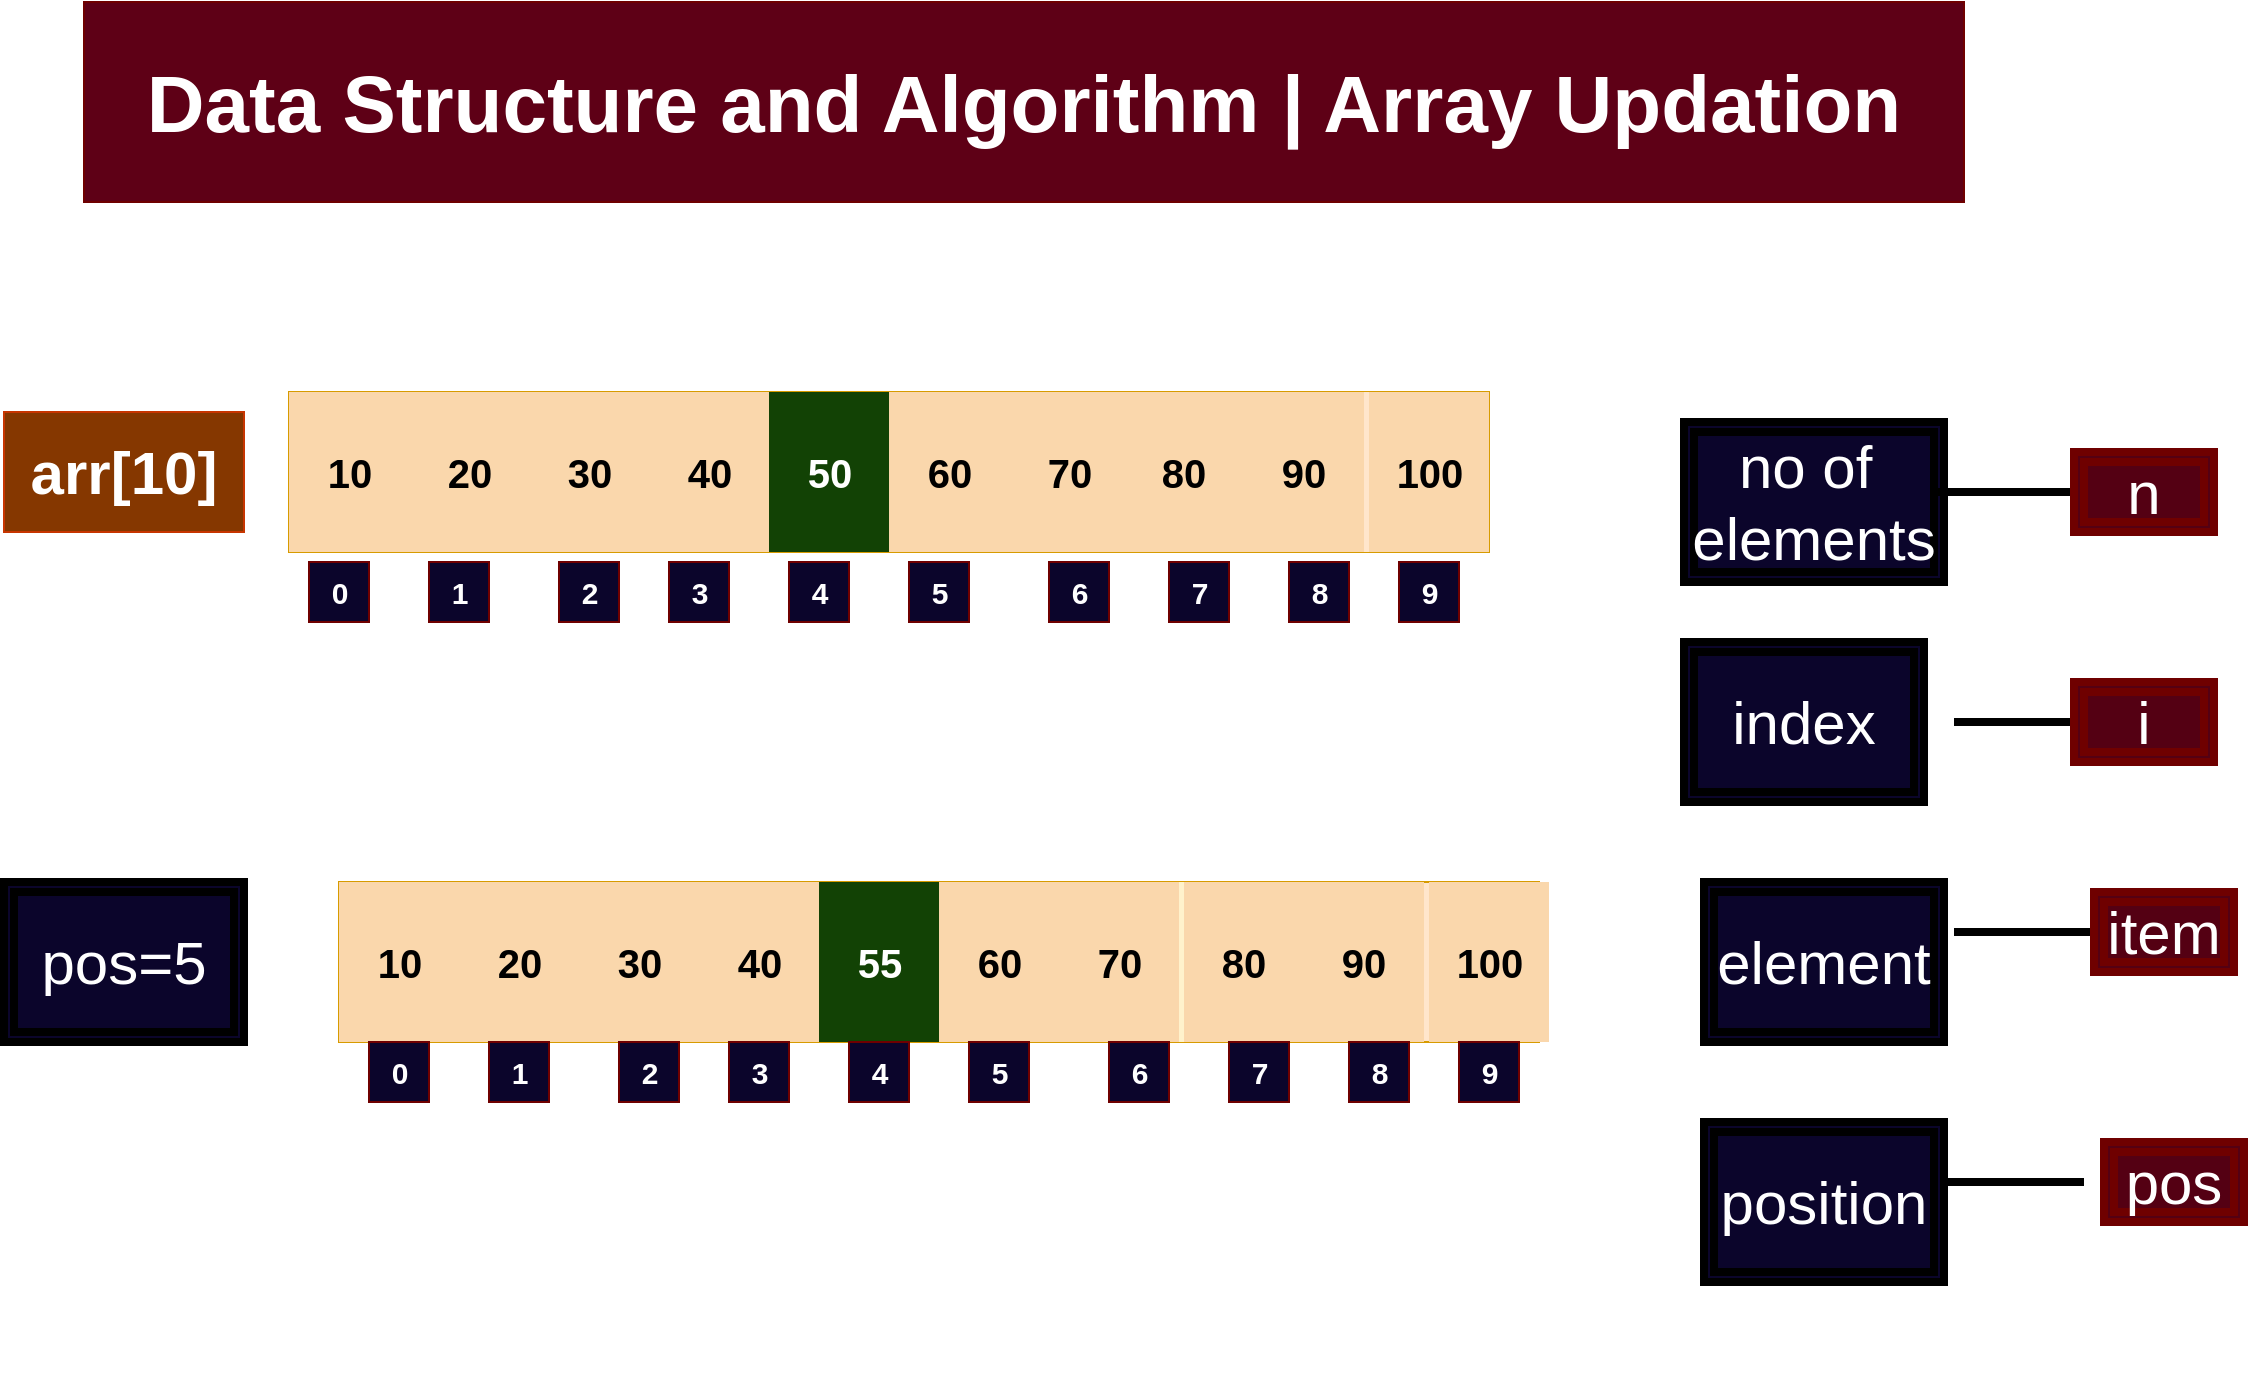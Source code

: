 <mxfile version="15.4.0" type="device"><diagram id="fEW0aYaoogDA2P5EWgq8" name="Page-1"><mxGraphModel dx="1476" dy="1727" grid="1" gridSize="10" guides="1" tooltips="1" connect="1" arrows="1" fold="1" page="1" pageScale="1" pageWidth="850" pageHeight="1100" math="0" shadow="0"><root><mxCell id="0"/><mxCell id="1" parent="0"/><mxCell id="r_oZzRikkNeSPSxR0DLN-1" value="&lt;font style=&quot;font-size: 40px&quot;&gt;Data Structure and Algorithm | Array Updation&lt;/font&gt;" style="rounded=0;whiteSpace=wrap;html=1;fillColor=#5E0016;strokeColor=#6F0000;fontColor=#ffffff;fontSize=30;fontStyle=1" parent="1" vertex="1"><mxGeometry x="250" y="-80" width="940" height="100" as="geometry"/></mxCell><mxCell id="r_oZzRikkNeSPSxR0DLN-68" value="&lt;font style=&quot;font-size: 30px&quot;&gt;position&lt;/font&gt;" style="shape=ext;double=1;rounded=0;whiteSpace=wrap;html=1;fontSize=15;fontColor=#FFFFFF;strokeWidth=4;fillColor=#0B052B;" parent="1" vertex="1"><mxGeometry x="1060" y="480" width="120" height="80" as="geometry"/></mxCell><mxCell id="r_oZzRikkNeSPSxR0DLN-72" value="&lt;font style=&quot;font-size: 30px&quot;&gt;index&lt;/font&gt;" style="shape=ext;double=1;rounded=0;whiteSpace=wrap;html=1;fontSize=15;fontColor=#FFFFFF;strokeWidth=4;fillColor=#0B052B;" parent="1" vertex="1"><mxGeometry x="1050" y="240" width="120" height="80" as="geometry"/></mxCell><mxCell id="r_oZzRikkNeSPSxR0DLN-73" value="" style="line;strokeWidth=4;html=1;perimeter=backbonePerimeter;points=[];outlineConnect=0;fontSize=15;fontColor=#FFFFFF;fillColor=#0B052B;" parent="1" vertex="1"><mxGeometry x="1185" y="275" width="70" height="10" as="geometry"/></mxCell><mxCell id="r_oZzRikkNeSPSxR0DLN-74" value="&lt;font style=&quot;font-size: 30px&quot;&gt;i&lt;/font&gt;" style="shape=ext;double=1;rounded=0;whiteSpace=wrap;html=1;fontSize=15;fontColor=#ffffff;strokeWidth=4;fillColor=#540013;strokeColor=#6F0000;" parent="1" vertex="1"><mxGeometry x="1245" y="260" width="70" height="40" as="geometry"/></mxCell><mxCell id="r_oZzRikkNeSPSxR0DLN-76" value="&lt;span style=&quot;font-size: 30px&quot;&gt;no of&amp;nbsp;&lt;br&gt;elements&lt;br&gt;&lt;/span&gt;" style="shape=ext;double=1;rounded=0;whiteSpace=wrap;html=1;fontSize=15;fontColor=#FFFFFF;strokeWidth=4;fillColor=#0B052B;" parent="1" vertex="1"><mxGeometry x="1050" y="130" width="130" height="80" as="geometry"/></mxCell><mxCell id="r_oZzRikkNeSPSxR0DLN-77" value="" style="line;strokeWidth=4;html=1;perimeter=backbonePerimeter;points=[];outlineConnect=0;fontSize=15;fontColor=#FFFFFF;fillColor=#0B052B;" parent="1" vertex="1"><mxGeometry x="1175" y="160" width="70" height="10" as="geometry"/></mxCell><mxCell id="r_oZzRikkNeSPSxR0DLN-78" value="&lt;span style=&quot;font-size: 30px&quot;&gt;n&lt;/span&gt;" style="shape=ext;double=1;rounded=0;whiteSpace=wrap;html=1;fontSize=15;fontColor=#ffffff;strokeWidth=4;fillColor=#540013;strokeColor=#6F0000;" parent="1" vertex="1"><mxGeometry x="1245" y="145" width="70" height="40" as="geometry"/></mxCell><mxCell id="r_oZzRikkNeSPSxR0DLN-84" value="&lt;font style=&quot;font-size: 30px&quot;&gt;element&lt;/font&gt;" style="shape=ext;double=1;rounded=0;whiteSpace=wrap;html=1;fontSize=15;fontColor=#FFFFFF;strokeWidth=4;fillColor=#0B052B;" parent="1" vertex="1"><mxGeometry x="1060" y="360" width="120" height="80" as="geometry"/></mxCell><mxCell id="r_oZzRikkNeSPSxR0DLN-85" value="" style="line;strokeWidth=4;html=1;perimeter=backbonePerimeter;points=[];outlineConnect=0;fontSize=15;fontColor=#FFFFFF;fillColor=#0B052B;" parent="1" vertex="1"><mxGeometry x="1185" y="380" width="70" height="10" as="geometry"/></mxCell><mxCell id="r_oZzRikkNeSPSxR0DLN-86" value="&lt;span style=&quot;font-size: 30px&quot;&gt;item&lt;/span&gt;" style="shape=ext;double=1;rounded=0;whiteSpace=wrap;html=1;fontSize=15;fontColor=#ffffff;strokeWidth=4;fillColor=#540013;strokeColor=#6F0000;" parent="1" vertex="1"><mxGeometry x="1255" y="365" width="70" height="40" as="geometry"/></mxCell><mxCell id="r_oZzRikkNeSPSxR0DLN-88" value="&lt;span style=&quot;font-size: 30px&quot;&gt;pos=5&lt;/span&gt;" style="shape=ext;double=1;rounded=0;whiteSpace=wrap;html=1;fontSize=15;fontColor=#FFFFFF;strokeWidth=4;fillColor=#0B052B;" parent="1" vertex="1"><mxGeometry x="210" y="360" width="120" height="80" as="geometry"/></mxCell><mxCell id="cpJzgQ7UA6_Exln5xM9Y-13" value="0" style="rounded=0;whiteSpace=wrap;html=1;fontSize=15;fontColor=#ffffff;fillColor=#0B052B;strokeColor=#6F0000;fontStyle=1" parent="1" vertex="1"><mxGeometry x="362.5" y="200" width="30" height="30" as="geometry"/></mxCell><mxCell id="cpJzgQ7UA6_Exln5xM9Y-14" value="1" style="rounded=0;whiteSpace=wrap;html=1;fontSize=15;fontColor=#ffffff;fillColor=#0B052B;strokeColor=#6F0000;fontStyle=1" parent="1" vertex="1"><mxGeometry x="422.5" y="200" width="30" height="30" as="geometry"/></mxCell><mxCell id="cpJzgQ7UA6_Exln5xM9Y-15" value="2" style="rounded=0;whiteSpace=wrap;html=1;fontSize=15;fontColor=#ffffff;fillColor=#0B052B;strokeColor=#6F0000;fontStyle=1" parent="1" vertex="1"><mxGeometry x="487.5" y="200" width="30" height="30" as="geometry"/></mxCell><mxCell id="cpJzgQ7UA6_Exln5xM9Y-16" value="3" style="rounded=0;whiteSpace=wrap;html=1;fontSize=15;fontColor=#ffffff;fillColor=#0B052B;strokeColor=#6F0000;fontStyle=1" parent="1" vertex="1"><mxGeometry x="542.5" y="200" width="30" height="30" as="geometry"/></mxCell><mxCell id="cpJzgQ7UA6_Exln5xM9Y-17" value="4" style="rounded=0;whiteSpace=wrap;html=1;fontSize=15;fontColor=#ffffff;fillColor=#0B052B;strokeColor=#6F0000;fontStyle=1" parent="1" vertex="1"><mxGeometry x="602.5" y="200" width="30" height="30" as="geometry"/></mxCell><mxCell id="cpJzgQ7UA6_Exln5xM9Y-18" value="5" style="rounded=0;whiteSpace=wrap;html=1;fontSize=15;fontColor=#ffffff;fillColor=#0B052B;strokeColor=#6F0000;fontStyle=1" parent="1" vertex="1"><mxGeometry x="662.5" y="200" width="30" height="30" as="geometry"/></mxCell><mxCell id="cpJzgQ7UA6_Exln5xM9Y-19" value="6" style="rounded=0;whiteSpace=wrap;html=1;fontSize=15;fontColor=#ffffff;fillColor=#0B052B;strokeColor=#6F0000;fontStyle=1" parent="1" vertex="1"><mxGeometry x="732.5" y="200" width="30" height="30" as="geometry"/></mxCell><mxCell id="cpJzgQ7UA6_Exln5xM9Y-20" value="7" style="rounded=0;whiteSpace=wrap;html=1;fontSize=15;fontColor=#ffffff;fillColor=#0B052B;strokeColor=#6F0000;fontStyle=1" parent="1" vertex="1"><mxGeometry x="792.5" y="200" width="30" height="30" as="geometry"/></mxCell><mxCell id="cpJzgQ7UA6_Exln5xM9Y-21" value="8" style="rounded=0;whiteSpace=wrap;html=1;fontSize=15;fontColor=#ffffff;fillColor=#0B052B;strokeColor=#6F0000;fontStyle=1" parent="1" vertex="1"><mxGeometry x="852.5" y="200" width="30" height="30" as="geometry"/></mxCell><mxCell id="cpJzgQ7UA6_Exln5xM9Y-22" value="9" style="rounded=0;whiteSpace=wrap;html=1;fontSize=15;fontColor=#ffffff;fillColor=#0B052B;strokeColor=#6F0000;fontStyle=1" parent="1" vertex="1"><mxGeometry x="907.5" y="200" width="30" height="30" as="geometry"/></mxCell><mxCell id="cpJzgQ7UA6_Exln5xM9Y-23" value="arr[10]" style="rounded=0;whiteSpace=wrap;html=1;fontSize=30;fillColor=#853700;fontColor=#FFFFFF;fontStyle=1;strokeColor=#C73500;" parent="1" vertex="1"><mxGeometry x="210" y="125" width="120" height="60" as="geometry"/></mxCell><mxCell id="cpJzgQ7UA6_Exln5xM9Y-27" value="&lt;font style=&quot;font-size: 30px&quot;&gt;pos&lt;/font&gt;" style="shape=ext;double=1;rounded=0;whiteSpace=wrap;html=1;fontSize=15;fontColor=#ffffff;strokeWidth=4;fillColor=#540013;strokeColor=#6F0000;" parent="1" vertex="1"><mxGeometry x="1260" y="490" width="70" height="40" as="geometry"/></mxCell><mxCell id="XD-kfRIgR6uz822lRo33-6" value="" style="line;strokeWidth=4;html=1;perimeter=backbonePerimeter;points=[];outlineConnect=0;fontSize=15;fontColor=#FFFFFF;fillColor=#0B052B;" parent="1" vertex="1"><mxGeometry x="1180" y="410" width="70" height="200" as="geometry"/></mxCell><mxCell id="jb9zDvZok6KgSBpxABca-1" value="" style="shape=table;startSize=0;container=1;collapsible=0;childLayout=tableLayout;fontSize=20;fillColor=#ffe6cc;strokeColor=#d79b00;fontColor=#000000;" vertex="1" parent="1"><mxGeometry x="352.5" y="115" width="600" height="80" as="geometry"/></mxCell><mxCell id="jb9zDvZok6KgSBpxABca-2" value="" style="shape=partialRectangle;collapsible=0;dropTarget=0;pointerEvents=0;fillColor=none;top=0;left=0;bottom=0;right=0;points=[[0,0.5],[1,0.5]];portConstraint=eastwest;fontSize=20;fontColor=#FFFFFF;" vertex="1" parent="jb9zDvZok6KgSBpxABca-1"><mxGeometry width="600" height="80" as="geometry"/></mxCell><mxCell id="jb9zDvZok6KgSBpxABca-3" value="10" style="shape=partialRectangle;html=1;whiteSpace=wrap;connectable=0;overflow=hidden;fillColor=#fad7ac;top=0;left=0;bottom=0;right=0;pointerEvents=1;fontSize=20;fontStyle=1;strokeColor=#b46504;" vertex="1" parent="jb9zDvZok6KgSBpxABca-2"><mxGeometry width="60" height="80" as="geometry"><mxRectangle width="60" height="80" as="alternateBounds"/></mxGeometry></mxCell><mxCell id="jb9zDvZok6KgSBpxABca-4" value="20" style="shape=partialRectangle;html=1;whiteSpace=wrap;connectable=0;overflow=hidden;fillColor=#fad7ac;top=0;left=0;bottom=0;right=0;pointerEvents=1;fontSize=20;fontStyle=1;strokeColor=#b46504;" vertex="1" parent="jb9zDvZok6KgSBpxABca-2"><mxGeometry x="60" width="60" height="80" as="geometry"><mxRectangle width="60" height="80" as="alternateBounds"/></mxGeometry></mxCell><mxCell id="jb9zDvZok6KgSBpxABca-5" value="30" style="shape=partialRectangle;html=1;whiteSpace=wrap;connectable=0;overflow=hidden;fillColor=#fad7ac;top=0;left=0;bottom=0;right=0;pointerEvents=1;fontSize=20;fontStyle=1;strokeColor=#b46504;" vertex="1" parent="jb9zDvZok6KgSBpxABca-2"><mxGeometry x="120" width="60" height="80" as="geometry"><mxRectangle width="60" height="80" as="alternateBounds"/></mxGeometry></mxCell><mxCell id="jb9zDvZok6KgSBpxABca-6" value="40" style="shape=partialRectangle;html=1;whiteSpace=wrap;connectable=0;overflow=hidden;fillColor=#fad7ac;top=0;left=0;bottom=0;right=0;pointerEvents=1;fontSize=20;fontStyle=1;strokeColor=#b46504;" vertex="1" parent="jb9zDvZok6KgSBpxABca-2"><mxGeometry x="180" width="60" height="80" as="geometry"><mxRectangle width="60" height="80" as="alternateBounds"/></mxGeometry></mxCell><mxCell id="jb9zDvZok6KgSBpxABca-7" value="50" style="shape=partialRectangle;html=1;whiteSpace=wrap;connectable=0;overflow=hidden;fillColor=#124205;top=0;left=0;bottom=0;right=0;pointerEvents=1;fontSize=20;fontStyle=1;strokeColor=#b85450;fontColor=#FFFFFF;" vertex="1" parent="jb9zDvZok6KgSBpxABca-2"><mxGeometry x="240" width="60" height="80" as="geometry"><mxRectangle width="60" height="80" as="alternateBounds"/></mxGeometry></mxCell><mxCell id="jb9zDvZok6KgSBpxABca-8" value="60" style="shape=partialRectangle;html=1;whiteSpace=wrap;connectable=0;overflow=hidden;fillColor=#fad7ac;top=0;left=0;bottom=0;right=0;pointerEvents=1;fontSize=20;fontStyle=1;strokeColor=#b46504;" vertex="1" parent="jb9zDvZok6KgSBpxABca-2"><mxGeometry x="300" width="60" height="80" as="geometry"><mxRectangle width="60" height="80" as="alternateBounds"/></mxGeometry></mxCell><mxCell id="jb9zDvZok6KgSBpxABca-9" value="70" style="shape=partialRectangle;html=1;whiteSpace=wrap;connectable=0;overflow=hidden;fillColor=#fad7ac;top=0;left=0;bottom=0;right=0;pointerEvents=1;fontSize=20;fontStyle=1;strokeColor=#b46504;" vertex="1" parent="jb9zDvZok6KgSBpxABca-2"><mxGeometry x="360" width="60" height="80" as="geometry"><mxRectangle width="60" height="80" as="alternateBounds"/></mxGeometry></mxCell><mxCell id="jb9zDvZok6KgSBpxABca-10" value="" style="shape=partialRectangle;html=1;whiteSpace=wrap;connectable=0;overflow=hidden;fillColor=#fff2cc;top=0;left=0;bottom=0;right=0;pointerEvents=1;fontSize=20;fontStyle=1;strokeColor=#d6b656;" vertex="1" parent="jb9zDvZok6KgSBpxABca-2"><mxGeometry x="420" width="60" height="80" as="geometry"><mxRectangle width="60" height="80" as="alternateBounds"/></mxGeometry></mxCell><mxCell id="jb9zDvZok6KgSBpxABca-11" value="" style="shape=partialRectangle;html=1;whiteSpace=wrap;connectable=0;overflow=hidden;fillColor=#ffe6cc;top=0;left=0;bottom=0;right=0;pointerEvents=1;fontSize=20;fontStyle=1;strokeColor=#d79b00;" vertex="1" parent="jb9zDvZok6KgSBpxABca-2"><mxGeometry x="480" width="60" height="80" as="geometry"><mxRectangle width="60" height="80" as="alternateBounds"/></mxGeometry></mxCell><mxCell id="jb9zDvZok6KgSBpxABca-12" value="" style="shape=partialRectangle;html=1;whiteSpace=wrap;connectable=0;overflow=hidden;fillColor=none;top=0;left=0;bottom=0;right=0;pointerEvents=1;fontSize=20;fontColor=#FFFFFF;fontStyle=1" vertex="1" parent="jb9zDvZok6KgSBpxABca-2"><mxGeometry x="540" width="60" height="80" as="geometry"><mxRectangle width="60" height="80" as="alternateBounds"/></mxGeometry></mxCell><mxCell id="jb9zDvZok6KgSBpxABca-13" value="80" style="shape=partialRectangle;html=1;whiteSpace=wrap;connectable=0;overflow=hidden;fillColor=#fad7ac;top=0;left=0;bottom=0;right=0;pointerEvents=1;fontSize=20;fontStyle=1;strokeColor=#b46504;" vertex="1" parent="1"><mxGeometry x="770" y="115" width="60" height="80" as="geometry"><mxRectangle width="60" height="80" as="alternateBounds"/></mxGeometry></mxCell><mxCell id="jb9zDvZok6KgSBpxABca-14" value="90" style="shape=partialRectangle;html=1;whiteSpace=wrap;connectable=0;overflow=hidden;fillColor=#fad7ac;top=0;left=0;bottom=0;right=0;pointerEvents=1;fontSize=20;fontStyle=1;strokeColor=#b46504;" vertex="1" parent="1"><mxGeometry x="830" y="115" width="60" height="80" as="geometry"><mxRectangle width="60" height="80" as="alternateBounds"/></mxGeometry></mxCell><mxCell id="jb9zDvZok6KgSBpxABca-15" value="100" style="shape=partialRectangle;html=1;whiteSpace=wrap;connectable=0;overflow=hidden;fillColor=#fad7ac;top=0;left=0;bottom=0;right=0;pointerEvents=1;fontSize=20;fontStyle=1;strokeColor=#b46504;" vertex="1" parent="1"><mxGeometry x="892.5" y="115" width="60" height="80" as="geometry"><mxRectangle width="60" height="80" as="alternateBounds"/></mxGeometry></mxCell><mxCell id="jb9zDvZok6KgSBpxABca-18" value="" style="shape=table;startSize=0;container=1;collapsible=0;childLayout=tableLayout;fontSize=20;fillColor=#ffe6cc;strokeColor=#d79b00;fontColor=#000000;" vertex="1" parent="1"><mxGeometry x="377.5" y="360" width="600" height="80" as="geometry"/></mxCell><mxCell id="jb9zDvZok6KgSBpxABca-19" value="" style="shape=partialRectangle;collapsible=0;dropTarget=0;pointerEvents=0;fillColor=none;top=0;left=0;bottom=0;right=0;points=[[0,0.5],[1,0.5]];portConstraint=eastwest;fontSize=20;fontColor=#FFFFFF;" vertex="1" parent="jb9zDvZok6KgSBpxABca-18"><mxGeometry width="600" height="80" as="geometry"/></mxCell><mxCell id="jb9zDvZok6KgSBpxABca-20" value="10" style="shape=partialRectangle;html=1;whiteSpace=wrap;connectable=0;overflow=hidden;fillColor=#fad7ac;top=0;left=0;bottom=0;right=0;pointerEvents=1;fontSize=20;fontStyle=1;strokeColor=#b46504;" vertex="1" parent="jb9zDvZok6KgSBpxABca-19"><mxGeometry width="60" height="80" as="geometry"><mxRectangle width="60" height="80" as="alternateBounds"/></mxGeometry></mxCell><mxCell id="jb9zDvZok6KgSBpxABca-21" value="20" style="shape=partialRectangle;html=1;whiteSpace=wrap;connectable=0;overflow=hidden;fillColor=#fad7ac;top=0;left=0;bottom=0;right=0;pointerEvents=1;fontSize=20;fontStyle=1;strokeColor=#b46504;" vertex="1" parent="jb9zDvZok6KgSBpxABca-19"><mxGeometry x="60" width="60" height="80" as="geometry"><mxRectangle width="60" height="80" as="alternateBounds"/></mxGeometry></mxCell><mxCell id="jb9zDvZok6KgSBpxABca-22" value="30" style="shape=partialRectangle;html=1;whiteSpace=wrap;connectable=0;overflow=hidden;fillColor=#fad7ac;top=0;left=0;bottom=0;right=0;pointerEvents=1;fontSize=20;fontStyle=1;strokeColor=#b46504;" vertex="1" parent="jb9zDvZok6KgSBpxABca-19"><mxGeometry x="120" width="60" height="80" as="geometry"><mxRectangle width="60" height="80" as="alternateBounds"/></mxGeometry></mxCell><mxCell id="jb9zDvZok6KgSBpxABca-23" value="40" style="shape=partialRectangle;html=1;whiteSpace=wrap;connectable=0;overflow=hidden;fillColor=#fad7ac;top=0;left=0;bottom=0;right=0;pointerEvents=1;fontSize=20;fontStyle=1;strokeColor=#b46504;" vertex="1" parent="jb9zDvZok6KgSBpxABca-19"><mxGeometry x="180" width="60" height="80" as="geometry"><mxRectangle width="60" height="80" as="alternateBounds"/></mxGeometry></mxCell><mxCell id="jb9zDvZok6KgSBpxABca-24" value="55" style="shape=partialRectangle;html=1;whiteSpace=wrap;connectable=0;overflow=hidden;fillColor=#124205;top=0;left=0;bottom=0;right=0;pointerEvents=1;fontSize=20;fontStyle=1;strokeColor=#b85450;fontColor=#FFFFFF;" vertex="1" parent="jb9zDvZok6KgSBpxABca-19"><mxGeometry x="240" width="60" height="80" as="geometry"><mxRectangle width="60" height="80" as="alternateBounds"/></mxGeometry></mxCell><mxCell id="jb9zDvZok6KgSBpxABca-25" value="60" style="shape=partialRectangle;html=1;whiteSpace=wrap;connectable=0;overflow=hidden;fillColor=#fad7ac;top=0;left=0;bottom=0;right=0;pointerEvents=1;fontSize=20;fontStyle=1;strokeColor=#b46504;" vertex="1" parent="jb9zDvZok6KgSBpxABca-19"><mxGeometry x="300" width="60" height="80" as="geometry"><mxRectangle width="60" height="80" as="alternateBounds"/></mxGeometry></mxCell><mxCell id="jb9zDvZok6KgSBpxABca-26" value="70" style="shape=partialRectangle;html=1;whiteSpace=wrap;connectable=0;overflow=hidden;fillColor=#fad7ac;top=0;left=0;bottom=0;right=0;pointerEvents=1;fontSize=20;fontStyle=1;strokeColor=#b46504;" vertex="1" parent="jb9zDvZok6KgSBpxABca-19"><mxGeometry x="360" width="60" height="80" as="geometry"><mxRectangle width="60" height="80" as="alternateBounds"/></mxGeometry></mxCell><mxCell id="jb9zDvZok6KgSBpxABca-27" value="" style="shape=partialRectangle;html=1;whiteSpace=wrap;connectable=0;overflow=hidden;fillColor=#fff2cc;top=0;left=0;bottom=0;right=0;pointerEvents=1;fontSize=20;fontStyle=1;strokeColor=#d6b656;" vertex="1" parent="jb9zDvZok6KgSBpxABca-19"><mxGeometry x="420" width="60" height="80" as="geometry"><mxRectangle width="60" height="80" as="alternateBounds"/></mxGeometry></mxCell><mxCell id="jb9zDvZok6KgSBpxABca-28" value="" style="shape=partialRectangle;html=1;whiteSpace=wrap;connectable=0;overflow=hidden;fillColor=#ffe6cc;top=0;left=0;bottom=0;right=0;pointerEvents=1;fontSize=20;fontStyle=1;strokeColor=#d79b00;" vertex="1" parent="jb9zDvZok6KgSBpxABca-19"><mxGeometry x="480" width="60" height="80" as="geometry"><mxRectangle width="60" height="80" as="alternateBounds"/></mxGeometry></mxCell><mxCell id="jb9zDvZok6KgSBpxABca-29" value="" style="shape=partialRectangle;html=1;whiteSpace=wrap;connectable=0;overflow=hidden;fillColor=none;top=0;left=0;bottom=0;right=0;pointerEvents=1;fontSize=20;fontColor=#FFFFFF;fontStyle=1" vertex="1" parent="jb9zDvZok6KgSBpxABca-19"><mxGeometry x="540" width="60" height="80" as="geometry"><mxRectangle width="60" height="80" as="alternateBounds"/></mxGeometry></mxCell><mxCell id="jb9zDvZok6KgSBpxABca-30" value="80" style="shape=partialRectangle;html=1;whiteSpace=wrap;connectable=0;overflow=hidden;fillColor=#fad7ac;top=0;left=0;bottom=0;right=0;pointerEvents=1;fontSize=20;fontStyle=1;strokeColor=#b46504;" vertex="1" parent="1"><mxGeometry x="800" y="360" width="60" height="80" as="geometry"><mxRectangle width="60" height="80" as="alternateBounds"/></mxGeometry></mxCell><mxCell id="jb9zDvZok6KgSBpxABca-31" value="90" style="shape=partialRectangle;html=1;whiteSpace=wrap;connectable=0;overflow=hidden;fillColor=#fad7ac;top=0;left=0;bottom=0;right=0;pointerEvents=1;fontSize=20;fontStyle=1;strokeColor=#b46504;" vertex="1" parent="1"><mxGeometry x="860" y="360" width="60" height="80" as="geometry"><mxRectangle width="60" height="80" as="alternateBounds"/></mxGeometry></mxCell><mxCell id="jb9zDvZok6KgSBpxABca-32" value="100" style="shape=partialRectangle;html=1;whiteSpace=wrap;connectable=0;overflow=hidden;fillColor=#fad7ac;top=0;left=0;bottom=0;right=0;pointerEvents=1;fontSize=20;fontStyle=1;strokeColor=#b46504;" vertex="1" parent="1"><mxGeometry x="922.5" y="360" width="60" height="80" as="geometry"><mxRectangle width="60" height="80" as="alternateBounds"/></mxGeometry></mxCell><mxCell id="jb9zDvZok6KgSBpxABca-33" value="0" style="rounded=0;whiteSpace=wrap;html=1;fontSize=15;fontColor=#ffffff;fillColor=#0B052B;strokeColor=#6F0000;fontStyle=1" vertex="1" parent="1"><mxGeometry x="392.5" y="440" width="30" height="30" as="geometry"/></mxCell><mxCell id="jb9zDvZok6KgSBpxABca-34" value="1" style="rounded=0;whiteSpace=wrap;html=1;fontSize=15;fontColor=#ffffff;fillColor=#0B052B;strokeColor=#6F0000;fontStyle=1" vertex="1" parent="1"><mxGeometry x="452.5" y="440" width="30" height="30" as="geometry"/></mxCell><mxCell id="jb9zDvZok6KgSBpxABca-35" value="2" style="rounded=0;whiteSpace=wrap;html=1;fontSize=15;fontColor=#ffffff;fillColor=#0B052B;strokeColor=#6F0000;fontStyle=1" vertex="1" parent="1"><mxGeometry x="517.5" y="440" width="30" height="30" as="geometry"/></mxCell><mxCell id="jb9zDvZok6KgSBpxABca-36" value="3" style="rounded=0;whiteSpace=wrap;html=1;fontSize=15;fontColor=#ffffff;fillColor=#0B052B;strokeColor=#6F0000;fontStyle=1" vertex="1" parent="1"><mxGeometry x="572.5" y="440" width="30" height="30" as="geometry"/></mxCell><mxCell id="jb9zDvZok6KgSBpxABca-37" value="4" style="rounded=0;whiteSpace=wrap;html=1;fontSize=15;fontColor=#ffffff;fillColor=#0B052B;strokeColor=#6F0000;fontStyle=1" vertex="1" parent="1"><mxGeometry x="632.5" y="440" width="30" height="30" as="geometry"/></mxCell><mxCell id="jb9zDvZok6KgSBpxABca-38" value="5" style="rounded=0;whiteSpace=wrap;html=1;fontSize=15;fontColor=#ffffff;fillColor=#0B052B;strokeColor=#6F0000;fontStyle=1" vertex="1" parent="1"><mxGeometry x="692.5" y="440" width="30" height="30" as="geometry"/></mxCell><mxCell id="jb9zDvZok6KgSBpxABca-39" value="6" style="rounded=0;whiteSpace=wrap;html=1;fontSize=15;fontColor=#ffffff;fillColor=#0B052B;strokeColor=#6F0000;fontStyle=1" vertex="1" parent="1"><mxGeometry x="762.5" y="440" width="30" height="30" as="geometry"/></mxCell><mxCell id="jb9zDvZok6KgSBpxABca-40" value="7" style="rounded=0;whiteSpace=wrap;html=1;fontSize=15;fontColor=#ffffff;fillColor=#0B052B;strokeColor=#6F0000;fontStyle=1" vertex="1" parent="1"><mxGeometry x="822.5" y="440" width="30" height="30" as="geometry"/></mxCell><mxCell id="jb9zDvZok6KgSBpxABca-41" value="8" style="rounded=0;whiteSpace=wrap;html=1;fontSize=15;fontColor=#ffffff;fillColor=#0B052B;strokeColor=#6F0000;fontStyle=1" vertex="1" parent="1"><mxGeometry x="882.5" y="440" width="30" height="30" as="geometry"/></mxCell><mxCell id="jb9zDvZok6KgSBpxABca-42" value="9" style="rounded=0;whiteSpace=wrap;html=1;fontSize=15;fontColor=#ffffff;fillColor=#0B052B;strokeColor=#6F0000;fontStyle=1" vertex="1" parent="1"><mxGeometry x="937.5" y="440" width="30" height="30" as="geometry"/></mxCell></root></mxGraphModel></diagram></mxfile>